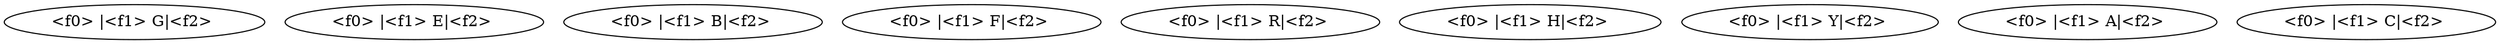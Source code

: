 digraph g {
	graph [bb="0,0,249,188",
		xdotversion="1.2"];
	node0 [label="<f0> |<f1> G|<f2> ", height="0.28", pos="68,128", rects="37,118,56,138 56,118,80,138 80,118,99,138", width="0.86", _draw_="c 5 -black p 4 37 118 37 138 99 138 99 118 c 5 -black L 2 56 118 56 138 c 5 -black L 2 80 118 80 138 ", _ldraw_="F 14.000000 11 -Times-Roman c 5 -black T 46 120 0 3 1 -  F 14.000000 11 -Times-Roman c 5 -black T 68 120 0 8 1 -G F 14.000000 11\
 -Times-Roman c 5 -black T 89 120 0 3 1 -  "];
	node1 [label="<f0> |<f1> E|<f2> ", height="0.28", pos="154,99", rects="124,89,143,109 143,89,165,109 165,89,184,109", width="0.83", _draw_="c 5 -black p 4 124 89 124 109 184 109 184 89 c 5 -black L 2 143 89 143 109 c 5 -black L 2 165 89 165 109 ", _ldraw_="F 14.000000 11 -Times-Roman c 5 -black T 133 91 0 3 1 -  F 14.000000 11 -Times-Roman c 5 -black T 154 91 0 6 1 -E F 14.000000 11\
 -Times-Roman c 5 -black T 174 91 0 3 1 -  "];
	node2 [label="<f0> |<f1> B|<f2> ", height="0.28", pos="141,54", rects="111,44,130,64 130,44,153,64 153,44,172,64", width="0.83", _draw_="c 5 -black p 4 111 44 111 64 172 64 172 44 c 5 -black L 2 130 44 130 64 c 5 -black L 2 153 44 153 64 ", _ldraw_="F 14.000000 11 -Times-Roman c 5 -black T 120 46 0 3 1 -  F 14.000000 11 -Times-Roman c 5 -black T 141 46 0 7 1 -B F 14.000000 11\
 -Times-Roman c 5 -black T 162 46 0 3 1 -  "];
	node3 [label="<f0> |<f1> F|<f2> ", height="0.28", pos="199,139", rects="169,129,188,149 188,129,210,149 210,129,229,149", width="0.83", _draw_="c 5 -black p 4 169 129 169 149 229 149 229 129 c 5 -black L 2 188 129 188 149 c 5 -black L 2 210 129 210 149 ", _ldraw_="F 14.000000 11 -Times-Roman c 5 -black T 178 131 0 3 1 -  F 14.000000 11 -Times-Roman c 5 -black T 199 131 0 6 1 -F F 14.000000 \
11 -Times-Roman c 5 -black T 219 131 0 3 1 -  "];
	node4 [label="<f0> |<f1> R|<f2> ", height="0.28", pos="81,97", rects="51,87,70,107 70,87,93,107 93,87,112,107", width="0.83", _draw_="c 5 -black p 4 51 87 51 107 112 107 112 87 c 5 -black L 2 70 87 70 107 c 5 -black L 2 93 87 93 107 ", _ldraw_="F 14.000000 11 -Times-Roman c 5 -black T 60 89 0 3 1 -  F 14.000000 11 -Times-Roman c 5 -black T 81 89 0 7 1 -R F 14.000000 11 -\
Times-Roman c 5 -black T 102 89 0 3 1 -  "];
	node5 [label="<f0> |<f1> H|<f2> ", height="0.28", pos="118,177", rects="87,167,106,187 106,167,130,187 130,167,149,187", width="0.86", _draw_="c 5 -black p 4 87 167 87 187 149 187 149 167 c 5 -black L 2 106 167 106 187 c 5 -black L 2 130 167 130 187 ", _ldraw_="F 14.000000 11 -Times-Roman c 5 -black T 96 169 0 3 1 -  F 14.000000 11 -Times-Roman c 5 -black T 118 169 0 8 1 -H F 14.000000 1\
1 -Times-Roman c 5 -black T 139 169 0 3 1 -  "];
	node6 [label="<f0> |<f1> Y|<f2> ", height="0.28", pos="32,60", rects="1,50,20,70 20,50,44,70 44,50,63,70", width="0.86", _draw_="c 5 -black p 4 1 50 1 70 63 70 63 50 c 5 -black L 2 20 50 20 70 c 5 -black L 2 44 50 44 70 ", _ldraw_="F 14.000000 11 -Times-Roman c 5 -black T 10 52 0 3 1 -  F 14.000000 11 -Times-Roman c 5 -black T 32 52 0 8 1 -Y F 14.000000 11 -\
Times-Roman c 5 -black T 53 52 0 3 1 -  "];
	node7 [label="<f0> |<f1> A|<f2> ", height="0.28", pos="217,50", rects="186,40,205,60 205,40,229,60 229,40,248,60", width="0.86", _draw_="c 5 -black p 4 186 40 186 60 248 60 248 40 c 5 -black L 2 205 40 205 60 c 5 -black L 2 229 40 229 60 ", _ldraw_="F 14.000000 11 -Times-Roman c 5 -black T 195 42 0 3 1 -  F 14.000000 11 -Times-Roman c 5 -black T 217 42 0 8 1 -A F 14.000000 11\
 -Times-Roman c 5 -black T 238 42 0 3 1 -  "];
	node8 [label="<f0> |<f1> C|<f2> ", height="0.28", pos="112,11", rects="82,1,101,21 101,1,124,21 124,1,143,21", width="0.83", _draw_="c 5 -black p 4 82 1 82 21 143 21 143 1 c 5 -black L 2 101 1 101 21 c 5 -black L 2 124 1 124 21 ", _ldraw_="F 14.000000 11 -Times-Roman c 5 -black T 91 3 0 3 1 -  F 14.000000 11 -Times-Roman c 5 -black T 112 3 0 7 1 -C F 14.000000 11 -T\
imes-Roman c 5 -black T 133 3 0 3 1 -  "];
}
